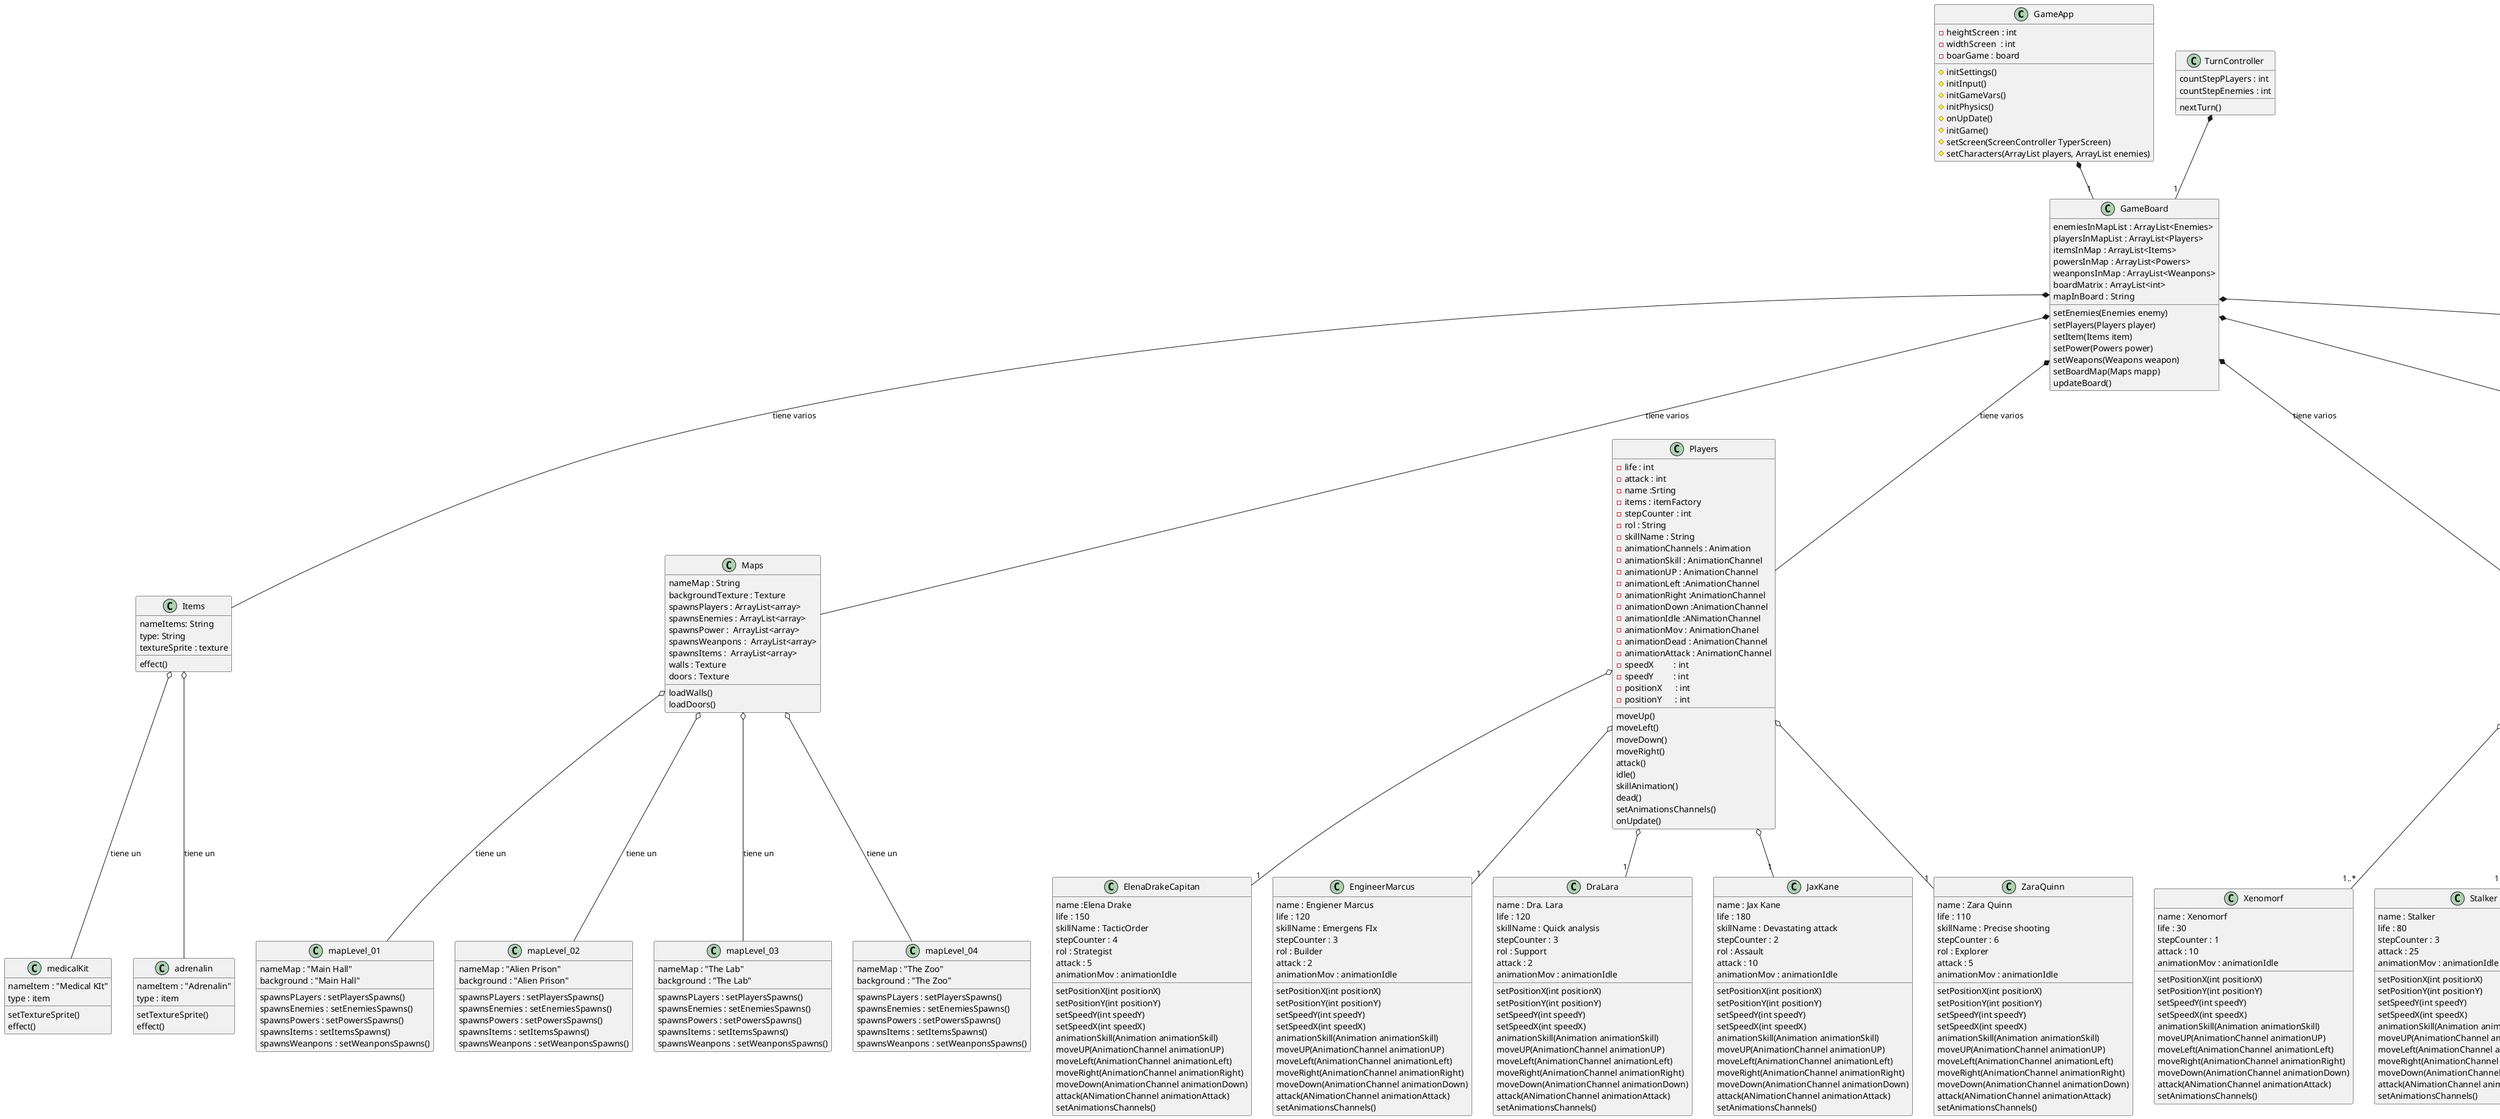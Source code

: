 @startuml

'Clase Principal que se encarga de levantar el juego
class GameApp{
    -heightScreen : int
    -widthScreen  : int
    -boarGame : board
    #initSettings()
    #initInput()
    #initGameVars()
    #initPhysics()
    #onUpDate()
    #initGame()
    #setScreen(ScreenController TyperScreen)
    #setCharacters(ArrayList players, ArrayList enemies)
}


'Clase encargada de crear items como entidades dentro del juego
class Items{
    nameItems: String
    type: String
    effect()
    textureSprite : texture
}

class medicalKit{
    nameItem : "Medical KIt"
    type : item
    setTextureSprite()
    effect()
}

class adrenalin {
    nameItem : "Adrenalin"
    type : item
    setTextureSprite()
    effect()
}

class TurnController{
   countStepPLayers : int
   countStepEnemies : int
   nextTurn()
}

'Mapas de juego

class mapLevel_01 {
    nameMap : "Main Hall"
    spawnsPLayers : setPlayersSpawns()
    spawnsEnemies : setEnemiesSpawns()
    spawnsPowers : setPowersSpawns()
    spawnsItems : setItemsSpawns()
    spawnsWeanpons : setWeanponsSpawns()
    background : "Main Hall"
}

class mapLevel_02 {
    nameMap : "Alien Prison"
    spawnsPLayers : setPlayersSpawns()
    spawnsEnemies : setEnemiesSpawns()
    spawnsPowers : setPowersSpawns()
    spawnsItems : setItemsSpawns()
    spawnsWeanpons : setWeanponsSpawns()
    background : "Alien Prison"
}


class mapLevel_03 {
    nameMap : "The Lab"
    spawnsPLayers : setPlayersSpawns()
    spawnsEnemies : setEnemiesSpawns()
    spawnsPowers : setPowersSpawns()
    spawnsItems : setItemsSpawns()
    spawnsWeanpons : setWeanponsSpawns()
    background : "The Lab"
}


class mapLevel_04 {
    nameMap : "The Zoo"
    spawnsPLayers : setPlayersSpawns()
    spawnsEnemies : setEnemiesSpawns()
    spawnsPowers : setPowersSpawns()
    spawnsItems : setItemsSpawns()
    spawnsWeanpons : setWeanponsSpawns()
    background : "The Zoo"
}

class Maps {
    nameMap : String
    backgroundTexture : Texture
    spawnsPlayers : ArrayList<array>
    spawnsEnemies : ArrayList<array>
    spawnsPower :  ArrayList<array>
    spawnsWeanpons :  ArrayList<array>
    spawnsItems :  ArrayList<array>
    walls : Texture
    doors : Texture
    loadWalls()
    loadDoors()
}


'Enemies

class Xenomorf{
    name : Xenomorf
    life : 30
    stepCounter : 1
    attack : 10
    animationMov : animationIdle
    setPositionX(int positionX)
    setPositionY(int positionY)
    setSpeedY(int speedY)
    setSpeedX(int speedX)
    animationSkill(Animation animationSkill)
    moveUP(AnimationChannel animationUP)
    moveLeft(AnimationChannel animationLeft)
    moveRight(AnimationChannel animationRight)
    moveDown(AnimationChannel animationDown)
    attack(ANimationChannel animationAttack)
    setAnimationsChannels()
}

class Stalker{
    name : Stalker
    life : 80
    stepCounter : 3
    attack : 25
    animationMov : animationIdle
    setPositionX(int positionX)
    setPositionY(int positionY)
    setSpeedY(int speedY)
    setSpeedX(int speedX)
    animationSkill(Animation animationSkill)
    moveUP(AnimationChannel animationUP)
    moveLeft(AnimationChannel animationLeft)
    moveRight(AnimationChannel animationRight)
    moveDown(AnimationChannel animationDown)
    attack(ANimationChannel animationAttack)
    setAnimationsChannels()
}


class Titan{
    name : Titan
    life : 300
    stepCounter : 1
    attack : 50
    animationMov : animationIdle
    setPositionX(int positionX)
    setPositionY(int positionY)
    setSpeedY(int speedY)
    setSpeedX(int speedX)
    animationSkill(Animation animationSkill)
    moveUP(AnimationChannel animationUP)
    moveLeft(AnimationChannel animationLeft)
    moveRight(AnimationChannel animationRight)
    moveDown(AnimationChannel animationDown)
    attack(ANimationChannel animationAttack)
    setAnimationsChannels()
}


class Drone{
    name : Drone
    life : 50
    stepCounter : 10
    attack : 5
    animationMov : animationIdle
    setPositionX(int positionX)
    setPositionY(int positionY)
    setSpeedY(int speedY)
    setSpeedX(int speedX)
    animationSkill(Animation animationSkill)
    moveUP(AnimationChannel animationUP)
    moveLeft(AnimationChannel animationLeft)
    moveRight(AnimationChannel animationRight)
    moveDown(AnimationChannel animationDown)
    attack(ANimationChannel animationAttack)
    setAnimationsChannels()
}

class IACore{
    name : IACOre
    life : 200
    stepCounter : 5
    attack : 15
    animationMov : animationIdle
    setPositionX(int positionX)
    setPositionY(int positionY)
    setSpeedY(int speedY)
    setSpeedX(int speedX)
    animationSkill(Animation animationSkill)
    moveUP(AnimationChannel animationUP)
    moveLeft(AnimationChannel animationLeft)
    moveRight(AnimationChannel animationRight)
    moveDown(AnimationChannel animationDown)
    attack(ANimationChannel animationAttack)
    setAnimationsChannels()
}




'players
class ElenaDrakeCapitan{
    name :Elena Drake
    life : 150
    skillName : TacticOrder
    stepCounter : 4
    rol : Strategist
    attack : 5
    animationMov : animationIdle
    setPositionX(int positionX)
    setPositionY(int positionY)
    setSpeedY(int speedY)
    setSpeedX(int speedX)
    animationSkill(Animation animationSkill)
    moveUP(AnimationChannel animationUP)
    moveLeft(AnimationChannel animationLeft)
    moveRight(AnimationChannel animationRight)
    moveDown(AnimationChannel animationDown)
    attack(ANimationChannel animationAttack)
    setAnimationsChannels()
}

class EngineerMarcus{
    name : Engiener Marcus
    life : 120
    skillName : Emergens FIx
    stepCounter : 3
    rol : Builder
    attack : 2
    animationMov : animationIdle
    setPositionX(int positionX)
    setPositionY(int positionY)
    setSpeedY(int speedY)
    setSpeedX(int speedX)
    animationSkill(Animation animationSkill)
    moveUP(AnimationChannel animationUP)
    moveLeft(AnimationChannel animationLeft)
    moveRight(AnimationChannel animationRight)
    moveDown(AnimationChannel animationDown)
    attack(ANimationChannel animationAttack)
    setAnimationsChannels()
}

class DraLara{
    name : Dra. Lara
    life : 120
    skillName : Quick analysis
    stepCounter : 3
    rol : Support
    attack : 2
    animationMov : animationIdle
    setPositionX(int positionX)
    setPositionY(int positionY)
    setSpeedY(int speedY)
    setSpeedX(int speedX)
    animationSkill(Animation animationSkill)
    moveUP(AnimationChannel animationUP)
    moveLeft(AnimationChannel animationLeft)
    moveRight(AnimationChannel animationRight)
    moveDown(AnimationChannel animationDown)
    attack(ANimationChannel animationAttack)
    setAnimationsChannels()
}
 
class JaxKane{
    name : Jax Kane
    life : 180
    skillName : Devastating attack
    stepCounter : 2
    rol : Assault
    attack : 10
    animationMov : animationIdle
    setPositionX(int positionX)
    setPositionY(int positionY)
    setSpeedY(int speedY)
    setSpeedX(int speedX)
    animationSkill(Animation animationSkill)
    moveUP(AnimationChannel animationUP)
    moveLeft(AnimationChannel animationLeft)
    moveRight(AnimationChannel animationRight)
    moveDown(AnimationChannel animationDown)
    attack(ANimationChannel animationAttack)
    setAnimationsChannels()
}

class ZaraQuinn{
    name : Zara Quinn
    life : 110
    skillName : Precise shooting
    stepCounter : 6
    rol : Explorer
    attack : 5
    animationMov : animationIdle
    setPositionX(int positionX)
    setPositionY(int positionY)
    setSpeedY(int speedY)
    setSpeedX(int speedX)
    animationSkill(Animation animationSkill)
    moveUP(AnimationChannel animationUP)
    moveLeft(AnimationChannel animationLeft)
    moveRight(AnimationChannel animationRight)
    moveDown(AnimationChannel animationDown)
    attack(ANimationChannel animationAttack)
    setAnimationsChannels()
}
 
 

    
'Clase encargada de crear los atributos de cada jugador o enemigo
class Players{
    -life : int
    -attack : int
    -name :Srting
    -items : itemFactory
    -stepCounter : int
    -rol : String
    -skillName : String
    -animationChannels : Animation
    -animationSkill : AnimationChannel
    -animationUP : AnimationChannel
    -animationLeft :AnimationChannel
    -animationRight :AnimationChannel
    -animationDown :AnimationChannel
    -animationIdle :ANimationChannel
    -animationMov : AnimationChanel
    -animationDead : AnimationChannel
    -animationAttack : AnimationChannel
    -speedX         : int
    -speedY         : int
    -positionX      : int
    -positionY      : int
    
    moveUp()
    moveLeft()
    moveDown()
    moveRight()
    attack()
    idle()
    skillAnimation()
    dead()
    setAnimationsChannels()
    onUpdate()

}

class Enemies{
    -life : int
    -attack : int
    -name :Srting
    -stepCounter : int
    -animationChannels : Animation
    -animationSkill : AnimationChannel
    -animationUP : AnimationChannel
    -animationLeft :AnimationChannel
    -animationRight :AnimationChannel
    -animationDown :AnimationChannel
    -animationIdle :ANimationChannel
    -animationMov : AnimationChanel
    -animationDead : AnimationChannel
    -animationAttack : AnimationChannel
    -speedX         : int
    -speedY         : int
    -positionX      : int
    -positionY      : int
    
    
    moveUp()
    moveLeft()
    moveDown()
    moveRight()
    attack()
    idle()
    dead()
    setAnimationsChannels()
    onUpdate()
}



'Aramas del juego
class Weanpons {
    nameWeanpon : String
    type: String
    effect()
    range : int
    textureSprite : texture
}

class Powers{
    namePower : String
    type : String
    textureSprite : texture
    range : int
    effect()
}


class flamethrower {
    nameWeanpon "Flamethrower"
    type : Weanpon
    range : 2
    attack : 50
    setTextureSprite()
}

class plasmaRifle{
    nameWeanpon : "Plasma Rifle"
    type : weanpon
    range : 5
    attack : 5
    setTextureSprite()
}

'Poderes

class remoteHacking{
    name : "Remote Hacking"
    range : 5
    type : Power
    effect()
    setTexureSprite(Texture)
}

class energyShield {
    name  : "Energy Shield"
    range : 1
    type : Power
    effect()
    setTextureSprite(Texture)
}

'Game Board
class GameBoard{
    enemiesInMapList : ArrayList<Enemies>
    playersInMapList : ArrayList<Players>
    itemsInMap : ArrayList<Items>
    powersInMap : ArrayList<Powers>
    weanponsInMap : ArrayList<Weanpons>
    boardMatrix : ArrayList<int>
    mapInBoard : String
    setEnemies(Enemies enemy)
    setPlayers(Players player)
    setItem(Items item)
    setPower(Powers power)
    setWeapons(Weapons weapon)
    setBoardMap(Maps mapp)
    updateBoard()
}



'Reglas de Agregacion Y Composicion

Enemies o-- "1..*" IACore
Enemies o-- "1..*" Xenomorf
Enemies  o-- "1..*" Drone
Enemies  o-- "1..*" Titan
Enemies  o-- "1..*" Stalker

Players o-- "1" JaxKane
Players o-- "1" EngineerMarcus
Players o-- "1" DraLara
Players o-- "1" ElenaDrakeCapitan
Players o-- "1" ZaraQuinn

GameApp *-- "1" GameBoard

'GameBoard
GameBoard *-- Players : "tiene varios"
GameBoard *-- Enemies : "tiene varios"
GameBoard *-- Items : "tiene varios"
GameBoard *-- Weanpons : "tiene varios"
GameBoard *-- Powers: "tiene varios"
GameBoard *-- Maps : "tiene varios"
TurnController *-- "1" GameBoard

Powers o-- "1..*" energyShield
Powers o-- "1..*" remoteHacking
Weanpons o-- "1..*" flamethrower
Weanpons o-- "1..*" plasmaRifle

Items o-- medicalKit : "tiene un"
Items o-- adrenalin : "tiene un"

Maps o-- mapLevel_01 : "tiene un"
Maps o-- mapLevel_02 : "tiene un"
Maps o-- mapLevel_03 : "tiene un"
Maps o-- mapLevel_04 : "tiene un"



@enduml
